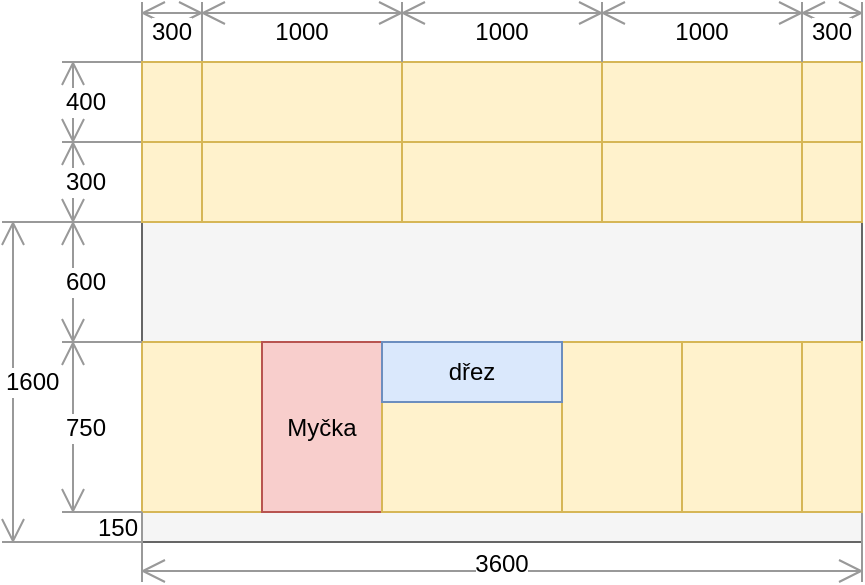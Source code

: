 <mxfile version="20.3.0" type="device"><diagram id="vtQquzI4iVmjjQQ1tL-T" name="Page-1"><mxGraphModel dx="969" dy="581" grid="1" gridSize="10" guides="1" tooltips="1" connect="1" arrows="1" fold="1" page="1" pageScale="1" pageWidth="1600" pageHeight="900" math="0" shadow="0"><root><mxCell id="0"/><mxCell id="1" parent="0"/><mxCell id="thXdoWXULZ0o-IUbp3jS-1" value="" style="rounded=0;whiteSpace=wrap;html=1;strokeColor=#666666;fillColor=#f5f5f5;fontColor=#333333;" parent="1" vertex="1"><mxGeometry x="360" y="350" width="360" height="240" as="geometry"/></mxCell><mxCell id="thXdoWXULZ0o-IUbp3jS-2" value="" style="rounded=0;whiteSpace=wrap;html=1;fillColor=#f5f5f5;fontColor=#333333;strokeColor=#666666;" parent="1" vertex="1"><mxGeometry x="360" y="575" width="360" height="15" as="geometry"/></mxCell><mxCell id="thXdoWXULZ0o-IUbp3jS-3" value="" style="rounded=0;whiteSpace=wrap;html=1;fillColor=#fff2cc;strokeColor=#d6b656;" parent="1" vertex="1"><mxGeometry x="360" y="490" width="60" height="85" as="geometry"/></mxCell><mxCell id="thXdoWXULZ0o-IUbp3jS-5" value="150" style="shape=dimension;direction=south;whiteSpace=wrap;html=1;align=right;points=[];verticalAlign=middle;labelBackgroundColor=#ffffff;strokeColor=none;" parent="1" vertex="1"><mxGeometry x="320" y="575" width="40" height="15" as="geometry"/></mxCell><mxCell id="thXdoWXULZ0o-IUbp3jS-6" value="750" style="shape=dimension;direction=south;whiteSpace=wrap;html=1;align=left;points=[];verticalAlign=middle;labelBackgroundColor=#ffffff;strokeColor=#999999;" parent="1" vertex="1"><mxGeometry x="320" y="490" width="40" height="85" as="geometry"/></mxCell><mxCell id="thXdoWXULZ0o-IUbp3jS-9" value="400" style="shape=dimension;direction=south;whiteSpace=wrap;html=1;align=left;points=[];verticalAlign=middle;labelBackgroundColor=#ffffff;strokeColor=#999999;" parent="1" vertex="1"><mxGeometry x="320" y="350" width="40" height="40" as="geometry"/></mxCell><mxCell id="thXdoWXULZ0o-IUbp3jS-10" value="1600" style="shape=dimension;direction=south;whiteSpace=wrap;html=1;align=left;points=[];verticalAlign=middle;labelBackgroundColor=#ffffff;strokeColor=#999999;" parent="1" vertex="1"><mxGeometry x="290" y="430" width="70" height="160" as="geometry"/></mxCell><mxCell id="thXdoWXULZ0o-IUbp3jS-18" value="Myčka" style="rounded=0;whiteSpace=wrap;html=1;fillColor=#f8cecc;strokeColor=#b85450;" parent="1" vertex="1"><mxGeometry x="420" y="490" width="60" height="85" as="geometry"/></mxCell><mxCell id="thXdoWXULZ0o-IUbp3jS-22" value="" style="rounded=0;whiteSpace=wrap;html=1;fillColor=#fff2cc;strokeColor=#d6b656;" parent="1" vertex="1"><mxGeometry x="480" y="520" width="90" height="55" as="geometry"/></mxCell><mxCell id="thXdoWXULZ0o-IUbp3jS-27" value="3600" style="shape=dimension;direction=east;whiteSpace=wrap;html=1;align=center;points=[];verticalAlign=bottom;spacingTop=-8;labelBackgroundColor=#ffffff;strokeColor=#999999;" parent="1" vertex="1"><mxGeometry x="360" y="575" width="360" height="35" as="geometry"/></mxCell><mxCell id="thXdoWXULZ0o-IUbp3jS-28" value="300" style="shape=dimension;direction=west;whiteSpace=wrap;html=1;align=center;points=[];verticalAlign=middle;labelBackgroundColor=#ffffff;strokeColor=#999999;" parent="1" vertex="1"><mxGeometry x="360" y="320" width="30" height="30" as="geometry"/></mxCell><mxCell id="lBgfPsxpE6XtXHmG1YXQ-2" value="" style="rounded=0;whiteSpace=wrap;html=1;fillColor=#fff2cc;strokeColor=#d6b656;" parent="1" vertex="1"><mxGeometry x="570" y="490" width="60" height="85" as="geometry"/></mxCell><mxCell id="lBgfPsxpE6XtXHmG1YXQ-3" value="" style="rounded=0;whiteSpace=wrap;html=1;fillColor=#fff2cc;strokeColor=#d6b656;" parent="1" vertex="1"><mxGeometry x="630" y="490" width="60" height="85" as="geometry"/></mxCell><mxCell id="lBgfPsxpE6XtXHmG1YXQ-4" value="" style="rounded=0;whiteSpace=wrap;html=1;fillColor=#fff2cc;strokeColor=#d6b656;" parent="1" vertex="1"><mxGeometry x="690" y="490" width="30" height="85" as="geometry"/></mxCell><mxCell id="lBgfPsxpE6XtXHmG1YXQ-6" value="dřez" style="rounded=0;whiteSpace=wrap;html=1;fillColor=#dae8fc;strokeColor=#6c8ebf;" parent="1" vertex="1"><mxGeometry x="480" y="490" width="90" height="30" as="geometry"/></mxCell><mxCell id="lBgfPsxpE6XtXHmG1YXQ-10" value="" style="rounded=0;whiteSpace=wrap;html=1;fillColor=#fff2cc;strokeColor=#d6b656;" parent="1" vertex="1"><mxGeometry x="690" y="350" width="30" height="40" as="geometry"/></mxCell><mxCell id="lBgfPsxpE6XtXHmG1YXQ-11" value="" style="rounded=0;whiteSpace=wrap;html=1;fillColor=#fff2cc;strokeColor=#d6b656;" parent="1" vertex="1"><mxGeometry x="690" y="390" width="30" height="40" as="geometry"/></mxCell><mxCell id="lBgfPsxpE6XtXHmG1YXQ-25" value="1000" style="shape=dimension;direction=west;whiteSpace=wrap;html=1;align=center;points=[];verticalAlign=middle;labelBackgroundColor=#ffffff;strokeColor=#999999;" parent="1" vertex="1"><mxGeometry x="390" y="320" width="100" height="30" as="geometry"/></mxCell><mxCell id="CoCsG3FDVFkP_OS7hLHG-1" value="600" style="shape=dimension;direction=south;whiteSpace=wrap;html=1;align=left;points=[];verticalAlign=middle;labelBackgroundColor=#ffffff;strokeColor=#999999;" vertex="1" parent="1"><mxGeometry x="320" y="430" width="40" height="60" as="geometry"/></mxCell><mxCell id="CoCsG3FDVFkP_OS7hLHG-2" value="300" style="shape=dimension;direction=south;whiteSpace=wrap;html=1;align=left;points=[];verticalAlign=middle;labelBackgroundColor=#ffffff;strokeColor=#999999;" vertex="1" parent="1"><mxGeometry x="320" y="390" width="40" height="40" as="geometry"/></mxCell><mxCell id="CoCsG3FDVFkP_OS7hLHG-4" value="" style="rounded=0;whiteSpace=wrap;html=1;fillColor=#fff2cc;strokeColor=#d6b656;" vertex="1" parent="1"><mxGeometry x="490" y="390" width="100" height="40" as="geometry"/></mxCell><mxCell id="CoCsG3FDVFkP_OS7hLHG-15" value="" style="rounded=0;whiteSpace=wrap;html=1;fillColor=#fff2cc;strokeColor=#d6b656;" vertex="1" parent="1"><mxGeometry x="490" y="350" width="100" height="40" as="geometry"/></mxCell><mxCell id="CoCsG3FDVFkP_OS7hLHG-16" value="" style="rounded=0;whiteSpace=wrap;html=1;fillColor=#fff2cc;strokeColor=#d6b656;" vertex="1" parent="1"><mxGeometry x="390" y="390" width="100" height="40" as="geometry"/></mxCell><mxCell id="CoCsG3FDVFkP_OS7hLHG-17" value="" style="rounded=0;whiteSpace=wrap;html=1;fillColor=#fff2cc;strokeColor=#d6b656;" vertex="1" parent="1"><mxGeometry x="390" y="350" width="100" height="40" as="geometry"/></mxCell><mxCell id="CoCsG3FDVFkP_OS7hLHG-18" value="" style="rounded=0;whiteSpace=wrap;html=1;fillColor=#fff2cc;strokeColor=#d6b656;" vertex="1" parent="1"><mxGeometry x="590" y="390" width="100" height="40" as="geometry"/></mxCell><mxCell id="CoCsG3FDVFkP_OS7hLHG-19" value="" style="rounded=0;whiteSpace=wrap;html=1;fillColor=#fff2cc;strokeColor=#d6b656;" vertex="1" parent="1"><mxGeometry x="590" y="350" width="100" height="40" as="geometry"/></mxCell><mxCell id="CoCsG3FDVFkP_OS7hLHG-20" value="" style="rounded=0;whiteSpace=wrap;html=1;fillColor=#fff2cc;strokeColor=#d6b656;" vertex="1" parent="1"><mxGeometry x="360" y="350" width="30" height="40" as="geometry"/></mxCell><mxCell id="CoCsG3FDVFkP_OS7hLHG-21" value="" style="rounded=0;whiteSpace=wrap;html=1;fillColor=#fff2cc;strokeColor=#d6b656;" vertex="1" parent="1"><mxGeometry x="360" y="390" width="30" height="40" as="geometry"/></mxCell><mxCell id="CoCsG3FDVFkP_OS7hLHG-24" value="1000" style="shape=dimension;direction=west;whiteSpace=wrap;html=1;align=center;points=[];verticalAlign=middle;labelBackgroundColor=#ffffff;strokeColor=#999999;" vertex="1" parent="1"><mxGeometry x="590" y="320" width="100" height="30" as="geometry"/></mxCell><mxCell id="CoCsG3FDVFkP_OS7hLHG-25" value="1000" style="shape=dimension;direction=west;whiteSpace=wrap;html=1;align=center;points=[];verticalAlign=middle;labelBackgroundColor=#ffffff;strokeColor=#999999;" vertex="1" parent="1"><mxGeometry x="490" y="320" width="100" height="30" as="geometry"/></mxCell><mxCell id="CoCsG3FDVFkP_OS7hLHG-26" value="300" style="shape=dimension;direction=west;whiteSpace=wrap;html=1;align=center;points=[];verticalAlign=middle;labelBackgroundColor=#ffffff;strokeColor=#999999;" vertex="1" parent="1"><mxGeometry x="690" y="320" width="30" height="30" as="geometry"/></mxCell></root></mxGraphModel></diagram></mxfile>